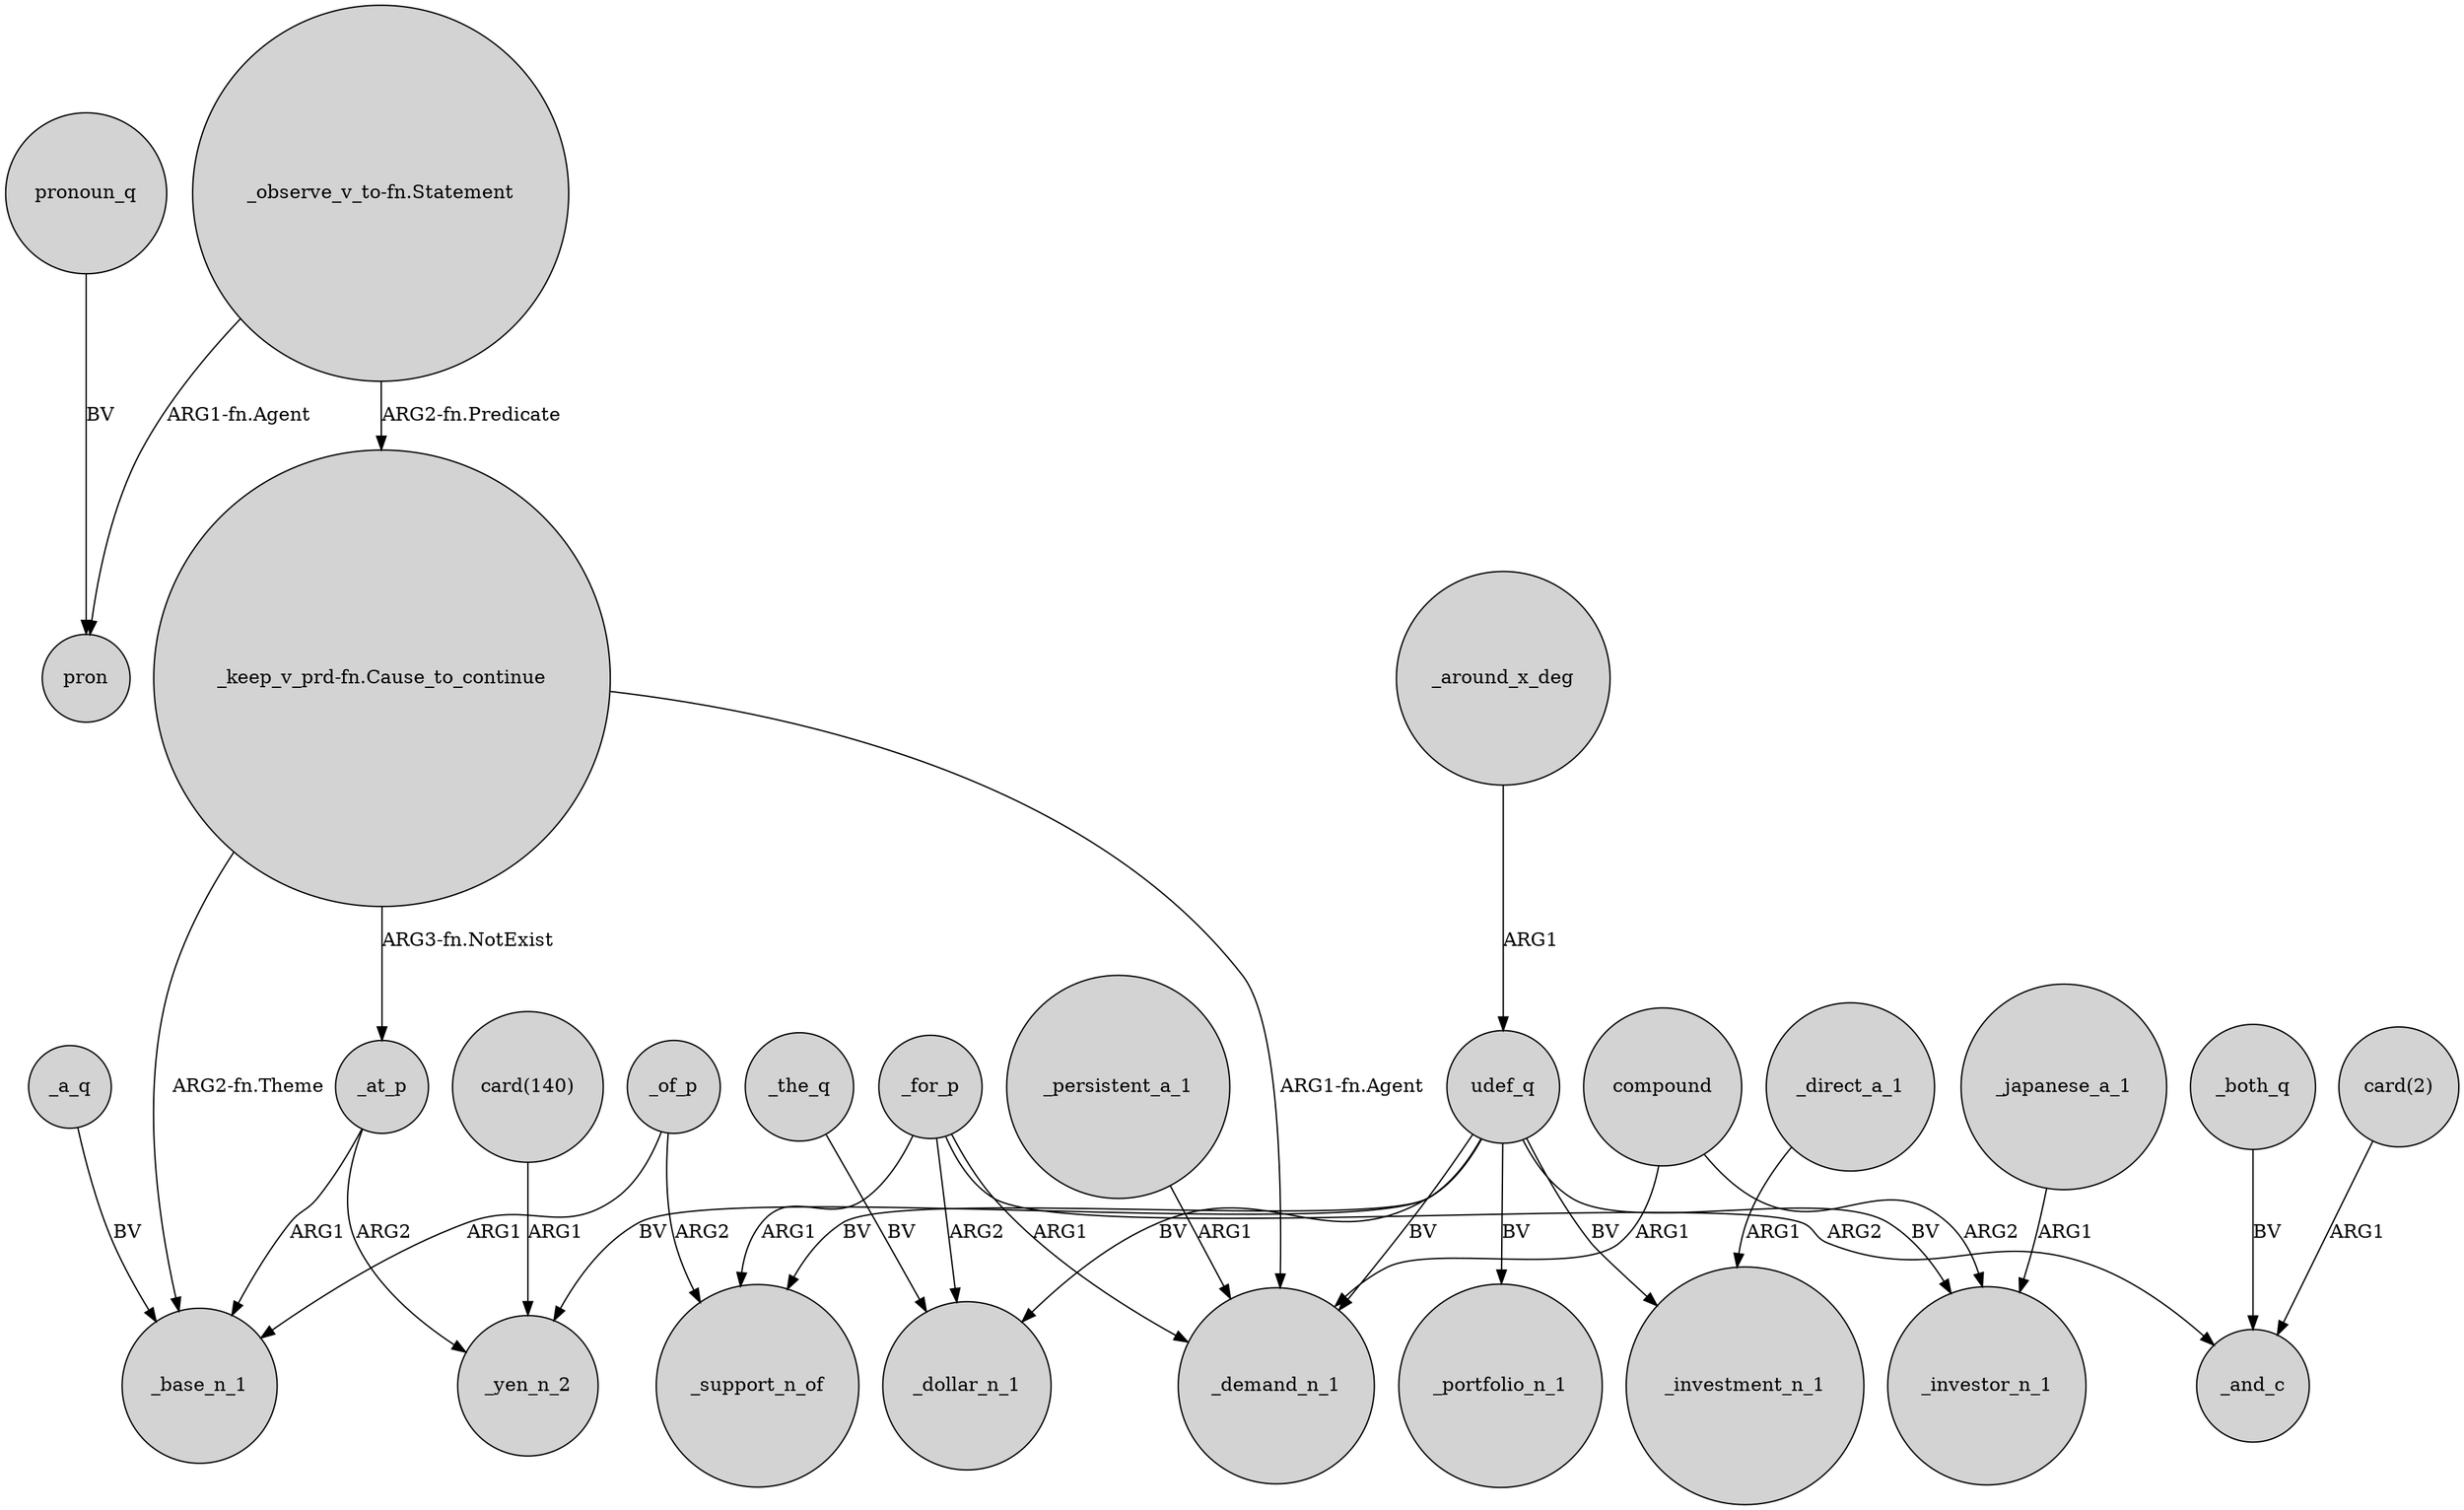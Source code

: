 digraph {
	node [shape=circle style=filled]
	_of_p -> _support_n_of [label=ARG2]
	_both_q -> _and_c [label=BV]
	udef_q -> _yen_n_2 [label=BV]
	_japanese_a_1 -> _investor_n_1 [label=ARG1]
	udef_q -> _investor_n_1 [label=BV]
	_for_p -> _dollar_n_1 [label=ARG2]
	"_observe_v_to-fn.Statement" -> "_keep_v_prd-fn.Cause_to_continue" [label="ARG2-fn.Predicate"]
	_of_p -> _base_n_1 [label=ARG1]
	"_keep_v_prd-fn.Cause_to_continue" -> _at_p [label="ARG3-fn.NotExist"]
	compound -> _demand_n_1 [label=ARG1]
	"card(2)" -> _and_c [label=ARG1]
	_the_q -> _dollar_n_1 [label=BV]
	"card(140)" -> _yen_n_2 [label=ARG1]
	_for_p -> _and_c [label=ARG2]
	compound -> _investor_n_1 [label=ARG2]
	_for_p -> _support_n_of [label=ARG1]
	_around_x_deg -> udef_q [label=ARG1]
	pronoun_q -> pron [label=BV]
	"_keep_v_prd-fn.Cause_to_continue" -> _demand_n_1 [label="ARG1-fn.Agent"]
	"_observe_v_to-fn.Statement" -> pron [label="ARG1-fn.Agent"]
	udef_q -> _demand_n_1 [label=BV]
	_for_p -> _demand_n_1 [label=ARG1]
	_a_q -> _base_n_1 [label=BV]
	_at_p -> _base_n_1 [label=ARG1]
	_at_p -> _yen_n_2 [label=ARG2]
	udef_q -> _support_n_of [label=BV]
	udef_q -> _investment_n_1 [label=BV]
	"_keep_v_prd-fn.Cause_to_continue" -> _base_n_1 [label="ARG2-fn.Theme"]
	_direct_a_1 -> _investment_n_1 [label=ARG1]
	udef_q -> _dollar_n_1 [label=BV]
	_persistent_a_1 -> _demand_n_1 [label=ARG1]
	udef_q -> _portfolio_n_1 [label=BV]
}
